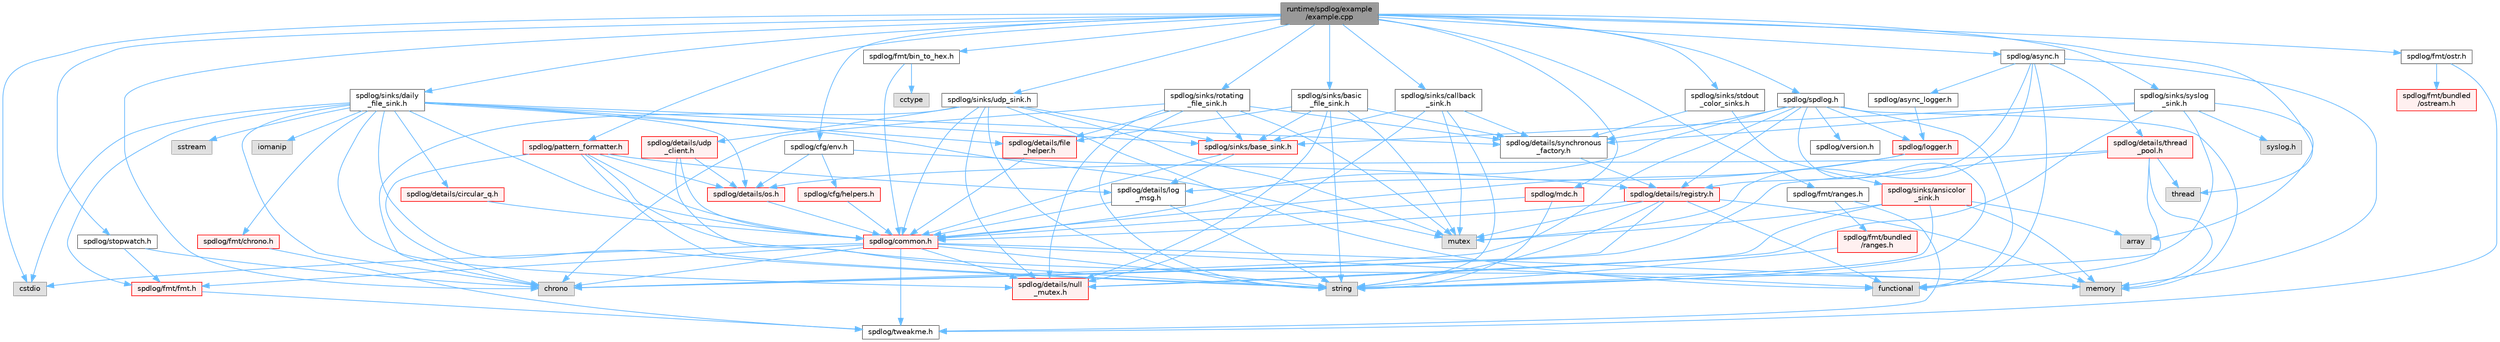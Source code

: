 digraph "runtime/spdlog/example/example.cpp"
{
 // LATEX_PDF_SIZE
  bgcolor="transparent";
  edge [fontname=Helvetica,fontsize=10,labelfontname=Helvetica,labelfontsize=10];
  node [fontname=Helvetica,fontsize=10,shape=box,height=0.2,width=0.4];
  Node1 [id="Node000001",label="runtime/spdlog/example\l/example.cpp",height=0.2,width=0.4,color="gray40", fillcolor="grey60", style="filled", fontcolor="black",tooltip=" "];
  Node1 -> Node2 [id="edge1_Node000001_Node000002",color="steelblue1",style="solid",tooltip=" "];
  Node2 [id="Node000002",label="cstdio",height=0.2,width=0.4,color="grey60", fillcolor="#E0E0E0", style="filled",tooltip=" "];
  Node1 -> Node3 [id="edge2_Node000001_Node000003",color="steelblue1",style="solid",tooltip=" "];
  Node3 [id="Node000003",label="chrono",height=0.2,width=0.4,color="grey60", fillcolor="#E0E0E0", style="filled",tooltip=" "];
  Node1 -> Node4 [id="edge3_Node000001_Node000004",color="steelblue1",style="solid",tooltip=" "];
  Node4 [id="Node000004",label="spdlog/spdlog.h",height=0.2,width=0.4,color="grey40", fillcolor="white", style="filled",URL="$spdlog_8h.html",tooltip=" "];
  Node4 -> Node5 [id="edge4_Node000004_Node000005",color="steelblue1",style="solid",tooltip=" "];
  Node5 [id="Node000005",label="spdlog/common.h",height=0.2,width=0.4,color="red", fillcolor="#FFF0F0", style="filled",URL="$common_8h.html",tooltip=" "];
  Node5 -> Node6 [id="edge5_Node000005_Node000006",color="steelblue1",style="solid",tooltip=" "];
  Node6 [id="Node000006",label="spdlog/details/null\l_mutex.h",height=0.2,width=0.4,color="red", fillcolor="#FFF0F0", style="filled",URL="$null__mutex_8h.html",tooltip=" "];
  Node5 -> Node9 [id="edge6_Node000005_Node000009",color="steelblue1",style="solid",tooltip=" "];
  Node9 [id="Node000009",label="spdlog/tweakme.h",height=0.2,width=0.4,color="grey40", fillcolor="white", style="filled",URL="$tweakme_8h.html",tooltip=" "];
  Node5 -> Node3 [id="edge7_Node000005_Node000003",color="steelblue1",style="solid",tooltip=" "];
  Node5 -> Node2 [id="edge8_Node000005_Node000002",color="steelblue1",style="solid",tooltip=" "];
  Node5 -> Node11 [id="edge9_Node000005_Node000011",color="steelblue1",style="solid",tooltip=" "];
  Node11 [id="Node000011",label="functional",height=0.2,width=0.4,color="grey60", fillcolor="#E0E0E0", style="filled",tooltip=" "];
  Node5 -> Node13 [id="edge10_Node000005_Node000013",color="steelblue1",style="solid",tooltip=" "];
  Node13 [id="Node000013",label="memory",height=0.2,width=0.4,color="grey60", fillcolor="#E0E0E0", style="filled",tooltip=" "];
  Node5 -> Node14 [id="edge11_Node000005_Node000014",color="steelblue1",style="solid",tooltip=" "];
  Node14 [id="Node000014",label="string",height=0.2,width=0.4,color="grey60", fillcolor="#E0E0E0", style="filled",tooltip=" "];
  Node5 -> Node16 [id="edge12_Node000005_Node000016",color="steelblue1",style="solid",tooltip=" "];
  Node16 [id="Node000016",label="spdlog/fmt/fmt.h",height=0.2,width=0.4,color="red", fillcolor="#FFF0F0", style="filled",URL="$fmt_8h.html",tooltip=" "];
  Node16 -> Node9 [id="edge13_Node000016_Node000009",color="steelblue1",style="solid",tooltip=" "];
  Node4 -> Node177 [id="edge14_Node000004_Node000177",color="steelblue1",style="solid",tooltip=" "];
  Node177 [id="Node000177",label="spdlog/details/registry.h",height=0.2,width=0.4,color="red", fillcolor="#FFF0F0", style="filled",URL="$registry_8h.html",tooltip=" "];
  Node177 -> Node5 [id="edge15_Node000177_Node000005",color="steelblue1",style="solid",tooltip=" "];
  Node177 -> Node3 [id="edge16_Node000177_Node000003",color="steelblue1",style="solid",tooltip=" "];
  Node177 -> Node11 [id="edge17_Node000177_Node000011",color="steelblue1",style="solid",tooltip=" "];
  Node177 -> Node13 [id="edge18_Node000177_Node000013",color="steelblue1",style="solid",tooltip=" "];
  Node177 -> Node180 [id="edge19_Node000177_Node000180",color="steelblue1",style="solid",tooltip=" "];
  Node180 [id="Node000180",label="mutex",height=0.2,width=0.4,color="grey60", fillcolor="#E0E0E0", style="filled",tooltip=" "];
  Node177 -> Node14 [id="edge20_Node000177_Node000014",color="steelblue1",style="solid",tooltip=" "];
  Node4 -> Node183 [id="edge21_Node000004_Node000183",color="steelblue1",style="solid",tooltip=" "];
  Node183 [id="Node000183",label="spdlog/details/synchronous\l_factory.h",height=0.2,width=0.4,color="grey40", fillcolor="white", style="filled",URL="$synchronous__factory_8h.html",tooltip=" "];
  Node183 -> Node177 [id="edge22_Node000183_Node000177",color="steelblue1",style="solid",tooltip=" "];
  Node4 -> Node184 [id="edge23_Node000004_Node000184",color="steelblue1",style="solid",tooltip=" "];
  Node184 [id="Node000184",label="spdlog/logger.h",height=0.2,width=0.4,color="red", fillcolor="#FFF0F0", style="filled",URL="$logger_8h.html",tooltip=" "];
  Node184 -> Node5 [id="edge24_Node000184_Node000005",color="steelblue1",style="solid",tooltip=" "];
  Node184 -> Node189 [id="edge25_Node000184_Node000189",color="steelblue1",style="solid",tooltip=" "];
  Node189 [id="Node000189",label="spdlog/details/log\l_msg.h",height=0.2,width=0.4,color="grey40", fillcolor="white", style="filled",URL="$log__msg_8h.html",tooltip=" "];
  Node189 -> Node5 [id="edge26_Node000189_Node000005",color="steelblue1",style="solid",tooltip=" "];
  Node189 -> Node14 [id="edge27_Node000189_Node000014",color="steelblue1",style="solid",tooltip=" "];
  Node4 -> Node190 [id="edge28_Node000004_Node000190",color="steelblue1",style="solid",tooltip=" "];
  Node190 [id="Node000190",label="spdlog/version.h",height=0.2,width=0.4,color="grey40", fillcolor="white", style="filled",URL="$spdlog_2include_2spdlog_2version_8h.html",tooltip=" "];
  Node4 -> Node3 [id="edge29_Node000004_Node000003",color="steelblue1",style="solid",tooltip=" "];
  Node4 -> Node11 [id="edge30_Node000004_Node000011",color="steelblue1",style="solid",tooltip=" "];
  Node4 -> Node13 [id="edge31_Node000004_Node000013",color="steelblue1",style="solid",tooltip=" "];
  Node4 -> Node14 [id="edge32_Node000004_Node000014",color="steelblue1",style="solid",tooltip=" "];
  Node1 -> Node191 [id="edge33_Node000001_Node000191",color="steelblue1",style="solid",tooltip=" "];
  Node191 [id="Node000191",label="spdlog/cfg/env.h",height=0.2,width=0.4,color="grey40", fillcolor="white", style="filled",URL="$env_8h.html",tooltip=" "];
  Node191 -> Node192 [id="edge34_Node000191_Node000192",color="steelblue1",style="solid",tooltip=" "];
  Node192 [id="Node000192",label="spdlog/cfg/helpers.h",height=0.2,width=0.4,color="red", fillcolor="#FFF0F0", style="filled",URL="$helpers_8h.html",tooltip=" "];
  Node192 -> Node5 [id="edge35_Node000192_Node000005",color="steelblue1",style="solid",tooltip=" "];
  Node191 -> Node193 [id="edge36_Node000191_Node000193",color="steelblue1",style="solid",tooltip=" "];
  Node193 [id="Node000193",label="spdlog/details/os.h",height=0.2,width=0.4,color="red", fillcolor="#FFF0F0", style="filled",URL="$details_2os_8h.html",tooltip=" "];
  Node193 -> Node5 [id="edge37_Node000193_Node000005",color="steelblue1",style="solid",tooltip=" "];
  Node191 -> Node177 [id="edge38_Node000191_Node000177",color="steelblue1",style="solid",tooltip=" "];
  Node1 -> Node195 [id="edge39_Node000001_Node000195",color="steelblue1",style="solid",tooltip=" "];
  Node195 [id="Node000195",label="spdlog/fmt/ostr.h",height=0.2,width=0.4,color="grey40", fillcolor="white", style="filled",URL="$ostr_8h.html",tooltip=" "];
  Node195 -> Node9 [id="edge40_Node000195_Node000009",color="steelblue1",style="solid",tooltip=" "];
  Node195 -> Node196 [id="edge41_Node000195_Node000196",color="steelblue1",style="solid",tooltip=" "];
  Node196 [id="Node000196",label="spdlog/fmt/bundled\l/ostream.h",height=0.2,width=0.4,color="red", fillcolor="#FFF0F0", style="filled",URL="$ostream_8h.html",tooltip=" "];
  Node1 -> Node200 [id="edge42_Node000001_Node000200",color="steelblue1",style="solid",tooltip=" "];
  Node200 [id="Node000200",label="spdlog/sinks/stdout\l_color_sinks.h",height=0.2,width=0.4,color="grey40", fillcolor="white", style="filled",URL="$stdout__color__sinks_8h.html",tooltip=" "];
  Node200 -> Node201 [id="edge43_Node000200_Node000201",color="steelblue1",style="solid",tooltip=" "];
  Node201 [id="Node000201",label="spdlog/sinks/ansicolor\l_sink.h",height=0.2,width=0.4,color="red", fillcolor="#FFF0F0", style="filled",URL="$ansicolor__sink_8h.html",tooltip=" "];
  Node201 -> Node163 [id="edge44_Node000201_Node000163",color="steelblue1",style="solid",tooltip=" "];
  Node163 [id="Node000163",label="array",height=0.2,width=0.4,color="grey60", fillcolor="#E0E0E0", style="filled",tooltip=" "];
  Node201 -> Node13 [id="edge45_Node000201_Node000013",color="steelblue1",style="solid",tooltip=" "];
  Node201 -> Node180 [id="edge46_Node000201_Node000180",color="steelblue1",style="solid",tooltip=" "];
  Node201 -> Node6 [id="edge47_Node000201_Node000006",color="steelblue1",style="solid",tooltip=" "];
  Node201 -> Node14 [id="edge48_Node000201_Node000014",color="steelblue1",style="solid",tooltip=" "];
  Node200 -> Node183 [id="edge49_Node000200_Node000183",color="steelblue1",style="solid",tooltip=" "];
  Node1 -> Node205 [id="edge50_Node000001_Node000205",color="steelblue1",style="solid",tooltip=" "];
  Node205 [id="Node000205",label="spdlog/sinks/basic\l_file_sink.h",height=0.2,width=0.4,color="grey40", fillcolor="white", style="filled",URL="$basic__file__sink_8h.html",tooltip=" "];
  Node205 -> Node206 [id="edge51_Node000205_Node000206",color="steelblue1",style="solid",tooltip=" "];
  Node206 [id="Node000206",label="spdlog/details/file\l_helper.h",height=0.2,width=0.4,color="red", fillcolor="#FFF0F0", style="filled",URL="$file__helper_8h.html",tooltip=" "];
  Node206 -> Node5 [id="edge52_Node000206_Node000005",color="steelblue1",style="solid",tooltip=" "];
  Node205 -> Node6 [id="edge53_Node000205_Node000006",color="steelblue1",style="solid",tooltip=" "];
  Node205 -> Node183 [id="edge54_Node000205_Node000183",color="steelblue1",style="solid",tooltip=" "];
  Node205 -> Node208 [id="edge55_Node000205_Node000208",color="steelblue1",style="solid",tooltip=" "];
  Node208 [id="Node000208",label="spdlog/sinks/base_sink.h",height=0.2,width=0.4,color="red", fillcolor="#FFF0F0", style="filled",URL="$base__sink_8h.html",tooltip=" "];
  Node208 -> Node5 [id="edge56_Node000208_Node000005",color="steelblue1",style="solid",tooltip=" "];
  Node208 -> Node189 [id="edge57_Node000208_Node000189",color="steelblue1",style="solid",tooltip=" "];
  Node205 -> Node180 [id="edge58_Node000205_Node000180",color="steelblue1",style="solid",tooltip=" "];
  Node205 -> Node14 [id="edge59_Node000205_Node000014",color="steelblue1",style="solid",tooltip=" "];
  Node1 -> Node209 [id="edge60_Node000001_Node000209",color="steelblue1",style="solid",tooltip=" "];
  Node209 [id="Node000209",label="spdlog/sinks/rotating\l_file_sink.h",height=0.2,width=0.4,color="grey40", fillcolor="white", style="filled",URL="$rotating__file__sink_8h.html",tooltip=" "];
  Node209 -> Node206 [id="edge61_Node000209_Node000206",color="steelblue1",style="solid",tooltip=" "];
  Node209 -> Node6 [id="edge62_Node000209_Node000006",color="steelblue1",style="solid",tooltip=" "];
  Node209 -> Node183 [id="edge63_Node000209_Node000183",color="steelblue1",style="solid",tooltip=" "];
  Node209 -> Node208 [id="edge64_Node000209_Node000208",color="steelblue1",style="solid",tooltip=" "];
  Node209 -> Node3 [id="edge65_Node000209_Node000003",color="steelblue1",style="solid",tooltip=" "];
  Node209 -> Node180 [id="edge66_Node000209_Node000180",color="steelblue1",style="solid",tooltip=" "];
  Node209 -> Node14 [id="edge67_Node000209_Node000014",color="steelblue1",style="solid",tooltip=" "];
  Node1 -> Node210 [id="edge68_Node000001_Node000210",color="steelblue1",style="solid",tooltip=" "];
  Node210 [id="Node000210",label="spdlog/sinks/daily\l_file_sink.h",height=0.2,width=0.4,color="grey40", fillcolor="white", style="filled",URL="$daily__file__sink_8h.html",tooltip=" "];
  Node210 -> Node5 [id="edge69_Node000210_Node000005",color="steelblue1",style="solid",tooltip=" "];
  Node210 -> Node186 [id="edge70_Node000210_Node000186",color="steelblue1",style="solid",tooltip=" "];
  Node186 [id="Node000186",label="spdlog/details/circular_q.h",height=0.2,width=0.4,color="red", fillcolor="#FFF0F0", style="filled",URL="$circular__q_8h.html",tooltip=" "];
  Node186 -> Node5 [id="edge71_Node000186_Node000005",color="steelblue1",style="solid",tooltip=" "];
  Node210 -> Node206 [id="edge72_Node000210_Node000206",color="steelblue1",style="solid",tooltip=" "];
  Node210 -> Node6 [id="edge73_Node000210_Node000006",color="steelblue1",style="solid",tooltip=" "];
  Node210 -> Node193 [id="edge74_Node000210_Node000193",color="steelblue1",style="solid",tooltip=" "];
  Node210 -> Node183 [id="edge75_Node000210_Node000183",color="steelblue1",style="solid",tooltip=" "];
  Node210 -> Node211 [id="edge76_Node000210_Node000211",color="steelblue1",style="solid",tooltip=" "];
  Node211 [id="Node000211",label="spdlog/fmt/chrono.h",height=0.2,width=0.4,color="red", fillcolor="#FFF0F0", style="filled",URL="$spdlog_2include_2spdlog_2fmt_2chrono_8h.html",tooltip=" "];
  Node211 -> Node9 [id="edge77_Node000211_Node000009",color="steelblue1",style="solid",tooltip=" "];
  Node210 -> Node16 [id="edge78_Node000210_Node000016",color="steelblue1",style="solid",tooltip=" "];
  Node210 -> Node208 [id="edge79_Node000210_Node000208",color="steelblue1",style="solid",tooltip=" "];
  Node210 -> Node3 [id="edge80_Node000210_Node000003",color="steelblue1",style="solid",tooltip=" "];
  Node210 -> Node2 [id="edge81_Node000210_Node000002",color="steelblue1",style="solid",tooltip=" "];
  Node210 -> Node212 [id="edge82_Node000210_Node000212",color="steelblue1",style="solid",tooltip=" "];
  Node212 [id="Node000212",label="iomanip",height=0.2,width=0.4,color="grey60", fillcolor="#E0E0E0", style="filled",tooltip=" "];
  Node210 -> Node180 [id="edge83_Node000210_Node000180",color="steelblue1",style="solid",tooltip=" "];
  Node210 -> Node213 [id="edge84_Node000210_Node000213",color="steelblue1",style="solid",tooltip=" "];
  Node213 [id="Node000213",label="sstream",height=0.2,width=0.4,color="grey60", fillcolor="#E0E0E0", style="filled",tooltip=" "];
  Node210 -> Node14 [id="edge85_Node000210_Node000014",color="steelblue1",style="solid",tooltip=" "];
  Node1 -> Node214 [id="edge86_Node000001_Node000214",color="steelblue1",style="solid",tooltip=" "];
  Node214 [id="Node000214",label="spdlog/sinks/callback\l_sink.h",height=0.2,width=0.4,color="grey40", fillcolor="white", style="filled",URL="$callback__sink_8h.html",tooltip=" "];
  Node214 -> Node6 [id="edge87_Node000214_Node000006",color="steelblue1",style="solid",tooltip=" "];
  Node214 -> Node183 [id="edge88_Node000214_Node000183",color="steelblue1",style="solid",tooltip=" "];
  Node214 -> Node208 [id="edge89_Node000214_Node000208",color="steelblue1",style="solid",tooltip=" "];
  Node214 -> Node180 [id="edge90_Node000214_Node000180",color="steelblue1",style="solid",tooltip=" "];
  Node214 -> Node14 [id="edge91_Node000214_Node000014",color="steelblue1",style="solid",tooltip=" "];
  Node1 -> Node215 [id="edge92_Node000001_Node000215",color="steelblue1",style="solid",tooltip=" "];
  Node215 [id="Node000215",label="spdlog/async.h",height=0.2,width=0.4,color="grey40", fillcolor="white", style="filled",URL="$async_8h.html",tooltip=" "];
  Node215 -> Node216 [id="edge93_Node000215_Node000216",color="steelblue1",style="solid",tooltip=" "];
  Node216 [id="Node000216",label="spdlog/async_logger.h",height=0.2,width=0.4,color="grey40", fillcolor="white", style="filled",URL="$async__logger_8h.html",tooltip=" "];
  Node216 -> Node184 [id="edge94_Node000216_Node000184",color="steelblue1",style="solid",tooltip=" "];
  Node215 -> Node177 [id="edge95_Node000215_Node000177",color="steelblue1",style="solid",tooltip=" "];
  Node215 -> Node217 [id="edge96_Node000215_Node000217",color="steelblue1",style="solid",tooltip=" "];
  Node217 [id="Node000217",label="spdlog/details/thread\l_pool.h",height=0.2,width=0.4,color="red", fillcolor="#FFF0F0", style="filled",URL="$thread__pool_8h.html",tooltip=" "];
  Node217 -> Node193 [id="edge97_Node000217_Node000193",color="steelblue1",style="solid",tooltip=" "];
  Node217 -> Node3 [id="edge98_Node000217_Node000003",color="steelblue1",style="solid",tooltip=" "];
  Node217 -> Node11 [id="edge99_Node000217_Node000011",color="steelblue1",style="solid",tooltip=" "];
  Node217 -> Node13 [id="edge100_Node000217_Node000013",color="steelblue1",style="solid",tooltip=" "];
  Node217 -> Node181 [id="edge101_Node000217_Node000181",color="steelblue1",style="solid",tooltip=" "];
  Node181 [id="Node000181",label="thread",height=0.2,width=0.4,color="grey60", fillcolor="#E0E0E0", style="filled",tooltip=" "];
  Node215 -> Node11 [id="edge102_Node000215_Node000011",color="steelblue1",style="solid",tooltip=" "];
  Node215 -> Node13 [id="edge103_Node000215_Node000013",color="steelblue1",style="solid",tooltip=" "];
  Node215 -> Node180 [id="edge104_Node000215_Node000180",color="steelblue1",style="solid",tooltip=" "];
  Node1 -> Node219 [id="edge105_Node000001_Node000219",color="steelblue1",style="solid",tooltip=" "];
  Node219 [id="Node000219",label="spdlog/fmt/bin_to_hex.h",height=0.2,width=0.4,color="grey40", fillcolor="white", style="filled",URL="$bin__to__hex_8h.html",tooltip=" "];
  Node219 -> Node220 [id="edge106_Node000219_Node000220",color="steelblue1",style="solid",tooltip=" "];
  Node220 [id="Node000220",label="cctype",height=0.2,width=0.4,color="grey60", fillcolor="#E0E0E0", style="filled",tooltip=" "];
  Node219 -> Node5 [id="edge107_Node000219_Node000005",color="steelblue1",style="solid",tooltip=" "];
  Node1 -> Node221 [id="edge108_Node000001_Node000221",color="steelblue1",style="solid",tooltip=" "];
  Node221 [id="Node000221",label="spdlog/fmt/ranges.h",height=0.2,width=0.4,color="grey40", fillcolor="white", style="filled",URL="$ranges_8h.html",tooltip=" "];
  Node221 -> Node9 [id="edge109_Node000221_Node000009",color="steelblue1",style="solid",tooltip=" "];
  Node221 -> Node222 [id="edge110_Node000221_Node000222",color="steelblue1",style="solid",tooltip=" "];
  Node222 [id="Node000222",label="spdlog/fmt/bundled\l/ranges.h",height=0.2,width=0.4,color="red", fillcolor="#FFF0F0", style="filled",URL="$bundled_2ranges_8h.html",tooltip=" "];
  Node222 -> Node14 [id="edge111_Node000222_Node000014",color="steelblue1",style="solid",tooltip=" "];
  Node1 -> Node223 [id="edge112_Node000001_Node000223",color="steelblue1",style="solid",tooltip=" "];
  Node223 [id="Node000223",label="spdlog/stopwatch.h",height=0.2,width=0.4,color="grey40", fillcolor="white", style="filled",URL="$stopwatch_8h.html",tooltip=" "];
  Node223 -> Node3 [id="edge113_Node000223_Node000003",color="steelblue1",style="solid",tooltip=" "];
  Node223 -> Node16 [id="edge114_Node000223_Node000016",color="steelblue1",style="solid",tooltip=" "];
  Node1 -> Node181 [id="edge115_Node000001_Node000181",color="steelblue1",style="solid",tooltip=" "];
  Node1 -> Node224 [id="edge116_Node000001_Node000224",color="steelblue1",style="solid",tooltip=" "];
  Node224 [id="Node000224",label="spdlog/sinks/udp_sink.h",height=0.2,width=0.4,color="grey40", fillcolor="white", style="filled",URL="$udp__sink_8h.html",tooltip=" "];
  Node224 -> Node5 [id="edge117_Node000224_Node000005",color="steelblue1",style="solid",tooltip=" "];
  Node224 -> Node6 [id="edge118_Node000224_Node000006",color="steelblue1",style="solid",tooltip=" "];
  Node224 -> Node208 [id="edge119_Node000224_Node000208",color="steelblue1",style="solid",tooltip=" "];
  Node224 -> Node225 [id="edge120_Node000224_Node000225",color="steelblue1",style="solid",tooltip=" "];
  Node225 [id="Node000225",label="spdlog/details/udp\l_client.h",height=0.2,width=0.4,color="red", fillcolor="#FFF0F0", style="filled",URL="$udp__client_8h.html",tooltip=" "];
  Node225 -> Node5 [id="edge121_Node000225_Node000005",color="steelblue1",style="solid",tooltip=" "];
  Node225 -> Node193 [id="edge122_Node000225_Node000193",color="steelblue1",style="solid",tooltip=" "];
  Node225 -> Node14 [id="edge123_Node000225_Node000014",color="steelblue1",style="solid",tooltip=" "];
  Node224 -> Node3 [id="edge124_Node000224_Node000003",color="steelblue1",style="solid",tooltip=" "];
  Node224 -> Node11 [id="edge125_Node000224_Node000011",color="steelblue1",style="solid",tooltip=" "];
  Node224 -> Node180 [id="edge126_Node000224_Node000180",color="steelblue1",style="solid",tooltip=" "];
  Node224 -> Node14 [id="edge127_Node000224_Node000014",color="steelblue1",style="solid",tooltip=" "];
  Node1 -> Node232 [id="edge128_Node000001_Node000232",color="steelblue1",style="solid",tooltip=" "];
  Node232 [id="Node000232",label="spdlog/sinks/syslog\l_sink.h",height=0.2,width=0.4,color="grey40", fillcolor="white", style="filled",URL="$syslog__sink_8h.html",tooltip=" "];
  Node232 -> Node6 [id="edge129_Node000232_Node000006",color="steelblue1",style="solid",tooltip=" "];
  Node232 -> Node183 [id="edge130_Node000232_Node000183",color="steelblue1",style="solid",tooltip=" "];
  Node232 -> Node208 [id="edge131_Node000232_Node000208",color="steelblue1",style="solid",tooltip=" "];
  Node232 -> Node163 [id="edge132_Node000232_Node000163",color="steelblue1",style="solid",tooltip=" "];
  Node232 -> Node14 [id="edge133_Node000232_Node000014",color="steelblue1",style="solid",tooltip=" "];
  Node232 -> Node233 [id="edge134_Node000232_Node000233",color="steelblue1",style="solid",tooltip=" "];
  Node233 [id="Node000233",label="syslog.h",height=0.2,width=0.4,color="grey60", fillcolor="#E0E0E0", style="filled",tooltip=" "];
  Node1 -> Node234 [id="edge135_Node000001_Node000234",color="steelblue1",style="solid",tooltip=" "];
  Node234 [id="Node000234",label="spdlog/pattern_formatter.h",height=0.2,width=0.4,color="red", fillcolor="#FFF0F0", style="filled",URL="$pattern__formatter_8h.html",tooltip=" "];
  Node234 -> Node5 [id="edge136_Node000234_Node000005",color="steelblue1",style="solid",tooltip=" "];
  Node234 -> Node189 [id="edge137_Node000234_Node000189",color="steelblue1",style="solid",tooltip=" "];
  Node234 -> Node193 [id="edge138_Node000234_Node000193",color="steelblue1",style="solid",tooltip=" "];
  Node234 -> Node3 [id="edge139_Node000234_Node000003",color="steelblue1",style="solid",tooltip=" "];
  Node234 -> Node13 [id="edge140_Node000234_Node000013",color="steelblue1",style="solid",tooltip=" "];
  Node234 -> Node14 [id="edge141_Node000234_Node000014",color="steelblue1",style="solid",tooltip=" "];
  Node1 -> Node235 [id="edge142_Node000001_Node000235",color="steelblue1",style="solid",tooltip=" "];
  Node235 [id="Node000235",label="spdlog/mdc.h",height=0.2,width=0.4,color="red", fillcolor="#FFF0F0", style="filled",URL="$mdc_8h.html",tooltip=" "];
  Node235 -> Node14 [id="edge143_Node000235_Node000014",color="steelblue1",style="solid",tooltip=" "];
  Node235 -> Node5 [id="edge144_Node000235_Node000005",color="steelblue1",style="solid",tooltip=" "];
}
